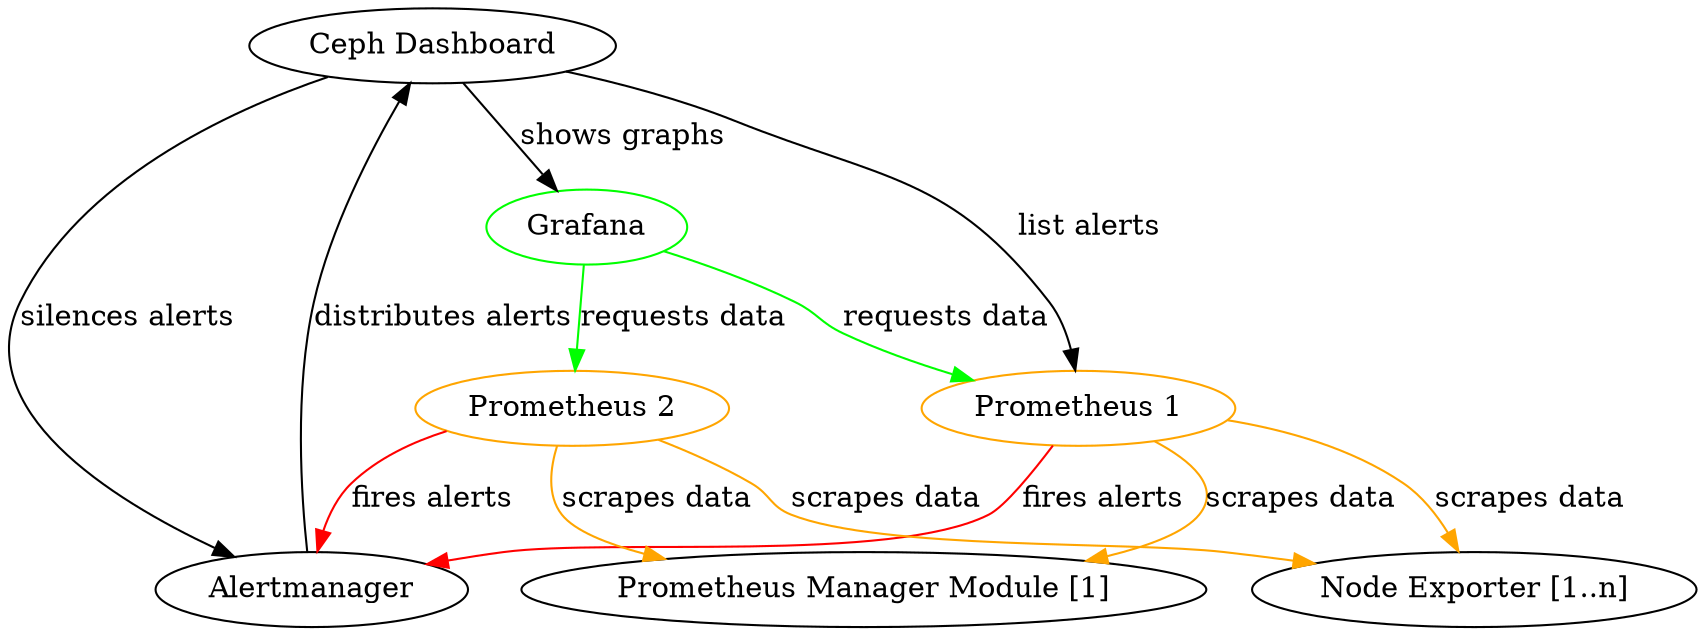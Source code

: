 digraph G {
    rankdir=TB
    "Ceph Dashboard" -> Alertmanager [label="silences alerts"];
    "Ceph Dashboard" -> Grafana [label="shows graphs"];
    "Ceph Dashboard" -> "Prometheus 1" [label="list alerts"];
    "Prometheus 1" [color="orange"];
    "Prometheus 2" [color="orange"];
    "Prometheus 1" -> "Node Exporter [1..n]" [label="scrapes data", color="orange"];
    "Prometheus 1" -> "Prometheus Manager Module [1]" [label="scrapes data", color="orange"];
    "Prometheus 1" -> Alertmanager [label="fires alerts", color="red"];
    "Prometheus 2" -> "Node Exporter [1..n]" [label="scrapes data", color="orange"];
    "Prometheus 2" -> "Prometheus Manager Module [1]" [label="scrapes data", color="orange"];
    "Prometheus 2" -> Alertmanager [label="fires alerts", color="red"];
    Alertmanager -> "Ceph Dashboard" [label="distributes alerts"];
    // Alertmanager [color="orange"];
    Grafana[color="green"];
    Grafana -> "Prometheus 1" [label="requests data", color="green"];
    Grafana -> "Prometheus 2" [label="requests data", color="green"];
    // Notifications[color=green];
}
